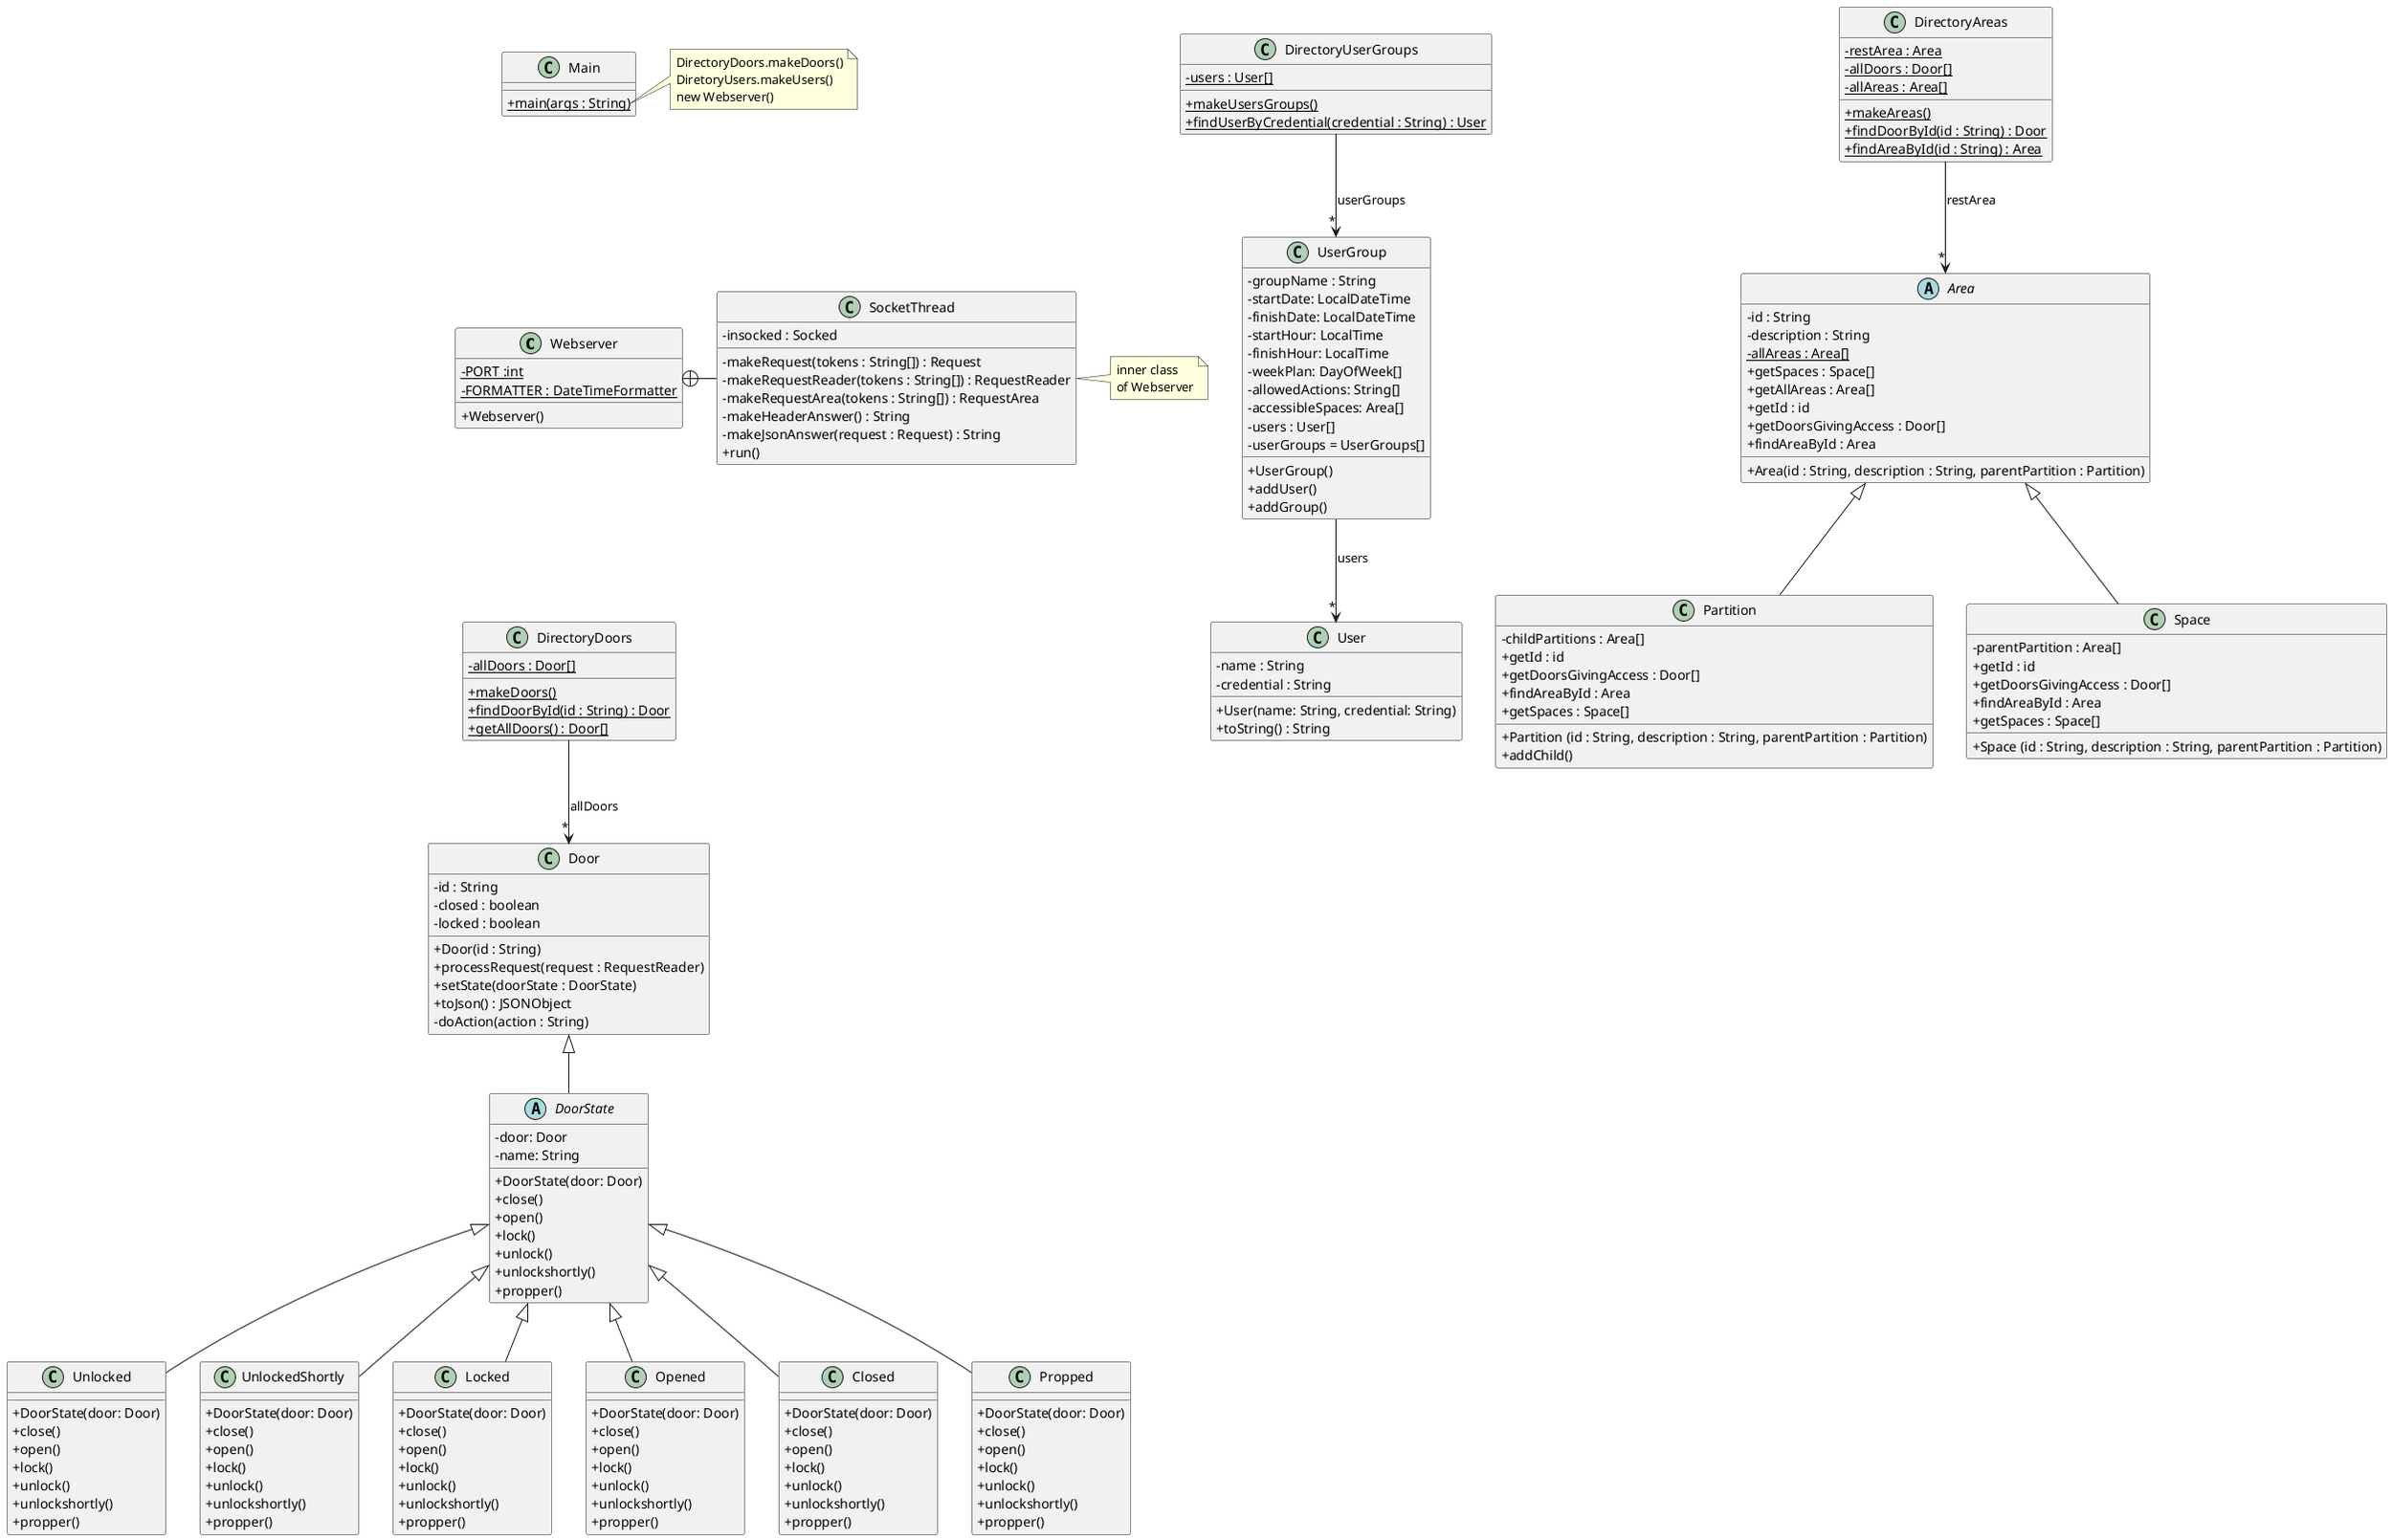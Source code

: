 @startuml
'https://plantuml.com/class-diagram
skinparam classAttributeIconSize 0

class Webserver {
- {static} PORT :int
- {static} FORMATTER : DateTimeFormatter
+ Webserver()
}

class SocketThread {
- insocked : Socked
- makeRequest(tokens : String[]) : Request
- makeRequestReader(tokens : String[]) : RequestReader
- makeRequestArea(tokens : String[]) : RequestArea
- makeHeaderAnswer() : String
- makeJsonAnswer(request : Request) : String
+ run()
}

Webserver +-right- SocketThread

note right of SocketThread
inner class
of Webserver
end note

class DirectoryDoors {
- {static} allDoors : Door[]
+ {static} makeDoors()
+ {static} findDoorById(id : String) : Door
+ {static} getAllDoors() : Door[]
}

DirectoryDoors --> "*" Door : "allDoors"

class DirectoryUserGroups {
- {static} users : User[]
+ {static} makeUsersGroups()
+ {static} findUserByCredential(credential : String) : User
}
DirectoryUserGroups --> "*" UserGroup : "userGroups"
UserGroup --> "*" User: "users"
class DirectoryAreas {
- {static} restArea : Area
- {static} allDoors : Door[]
- {static} allAreas : Area[]
+ {static} makeAreas()
+ {static} findDoorById(id : String) : Door
+ {static} findAreaById(id : String) : Area
}

DirectoryAreas --> "*" Area: "restArea"

abstract class Area {
- id : String
- description : String
- {static} allAreas : Area[]
+ Area(id : String, description : String, parentPartition : Partition)
+ getSpaces : Space[]
+ getAllAreas : Area[]
+ getId : id
+ getDoorsGivingAccess : Door[]
+ findAreaById : Area
}

class Partition extends Area {
 - childPartitions : Area[]
 + Partition (id : String, description : String, parentPartition : Partition)
 + getId : id
 + getDoorsGivingAccess : Door[]
 + findAreaById : Area
 + addChild()
 + getSpaces : Space[]
}
class Space extends Area {
- parentPartition : Area[]
+ Space (id : String, description : String, parentPartition : Partition)
+ getId : id
+ getDoorsGivingAccess : Door[]
+ findAreaById : Area
+ getSpaces : Space[]
}

class Door {
- id : String
- closed : boolean
- locked : boolean
+ Door(id : String)
+ processRequest(request : RequestReader)
+ setState(doorState : DoorState)
+ toJson() : JSONObject
'+ toString() : String
'+ isClosed() :boolean
'+ setClosed(b : boolean)
'+ getStateName() : String
- doAction(action : String)
}

abstract class DoorState extends Door {
- door: Door
- name: String
+ DoorState(door: Door)
+ close()
+ open()
+ lock()
+ unlock()
+ unlockshortly()
+ propper()
}

class Unlocked extends DoorState{
+ DoorState(door: Door)
+ close()
+ open()
+ lock()
+ unlock()
+ unlockshortly()
+ propper()
}
class UnlockedShortly extends DoorState{
+ DoorState(door: Door)
+ close()
+ open()
+ lock()
+ unlock()
+ unlockshortly()
+ propper()
}
class Locked extends DoorState{
+ DoorState(door: Door)
+ close()
+ open()
+ lock()
+ unlock()
+ unlockshortly()
+ propper()
}
class Opened extends DoorState{
+ DoorState(door: Door)
+ close()
+ open()
+ lock()
+ unlock()
+ unlockshortly()
+ propper()
}
class Closed extends DoorState{
+ DoorState(door: Door)
+ close()
+ open()
+ lock()
+ unlock()
+ unlockshortly()
+ propper()
}
class Propped extends DoorState{
+ DoorState(door: Door)
+ close()
+ open()
+ lock()
+ unlock()
+ unlockshortly()
+ propper()
}
class UserGroup {
- groupName : String
- startDate: LocalDateTime
- finishDate: LocalDateTime
- startHour: LocalTime
- finishHour: LocalTime
- weekPlan: DayOfWeek[]
- allowedActions: String[]
- accessibleSpaces: Area[]
- users : User[]
- userGroups = UserGroups[]
+ UserGroup()
+ addUser()
+ addGroup()
}
class User {
- name : String
- credential : String
+ User(name: String, credential: String)
+ toString() : String
}


class Main {
+ {static} main(args : String)
}

note right of Main::main
DirectoryDoors.makeDoors()
DiretoryUsers.makeUsers()
new Webserver()
end note

Main -[hidden]down- Webserver
Webserver -[hidden]down- DirectoryDoors
@enduml
